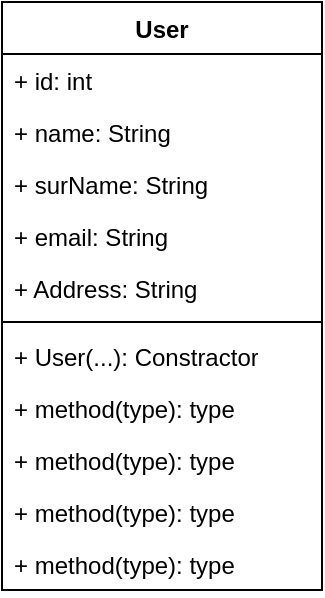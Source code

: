 <mxfile version="22.0.2" type="device">
  <diagram id="C5RBs43oDa-KdzZeNtuy" name="Page-1">
    <mxGraphModel dx="1439" dy="714" grid="1" gridSize="10" guides="1" tooltips="1" connect="1" arrows="1" fold="1" page="1" pageScale="1" pageWidth="827" pageHeight="1169" math="0" shadow="0">
      <root>
        <mxCell id="WIyWlLk6GJQsqaUBKTNV-0" />
        <mxCell id="WIyWlLk6GJQsqaUBKTNV-1" parent="WIyWlLk6GJQsqaUBKTNV-0" />
        <mxCell id="S8c-AaU2T1wN9N6iw02K-0" value="User" style="swimlane;fontStyle=1;align=center;verticalAlign=top;childLayout=stackLayout;horizontal=1;startSize=26;horizontalStack=0;resizeParent=1;resizeParentMax=0;resizeLast=0;collapsible=1;marginBottom=0;whiteSpace=wrap;html=1;" vertex="1" parent="WIyWlLk6GJQsqaUBKTNV-1">
          <mxGeometry x="640" y="40" width="160" height="294" as="geometry" />
        </mxCell>
        <mxCell id="S8c-AaU2T1wN9N6iw02K-1" value="+ id: int" style="text;strokeColor=none;fillColor=none;align=left;verticalAlign=top;spacingLeft=4;spacingRight=4;overflow=hidden;rotatable=0;points=[[0,0.5],[1,0.5]];portConstraint=eastwest;whiteSpace=wrap;html=1;" vertex="1" parent="S8c-AaU2T1wN9N6iw02K-0">
          <mxGeometry y="26" width="160" height="26" as="geometry" />
        </mxCell>
        <mxCell id="S8c-AaU2T1wN9N6iw02K-4" value="+ name: String" style="text;strokeColor=none;fillColor=none;align=left;verticalAlign=top;spacingLeft=4;spacingRight=4;overflow=hidden;rotatable=0;points=[[0,0.5],[1,0.5]];portConstraint=eastwest;whiteSpace=wrap;html=1;" vertex="1" parent="S8c-AaU2T1wN9N6iw02K-0">
          <mxGeometry y="52" width="160" height="26" as="geometry" />
        </mxCell>
        <mxCell id="S8c-AaU2T1wN9N6iw02K-5" value="+ surName: String" style="text;strokeColor=none;fillColor=none;align=left;verticalAlign=top;spacingLeft=4;spacingRight=4;overflow=hidden;rotatable=0;points=[[0,0.5],[1,0.5]];portConstraint=eastwest;whiteSpace=wrap;html=1;" vertex="1" parent="S8c-AaU2T1wN9N6iw02K-0">
          <mxGeometry y="78" width="160" height="26" as="geometry" />
        </mxCell>
        <mxCell id="S8c-AaU2T1wN9N6iw02K-6" value="+ email: String" style="text;strokeColor=none;fillColor=none;align=left;verticalAlign=top;spacingLeft=4;spacingRight=4;overflow=hidden;rotatable=0;points=[[0,0.5],[1,0.5]];portConstraint=eastwest;whiteSpace=wrap;html=1;" vertex="1" parent="S8c-AaU2T1wN9N6iw02K-0">
          <mxGeometry y="104" width="160" height="26" as="geometry" />
        </mxCell>
        <mxCell id="S8c-AaU2T1wN9N6iw02K-7" value="+ Address: String" style="text;strokeColor=none;fillColor=none;align=left;verticalAlign=top;spacingLeft=4;spacingRight=4;overflow=hidden;rotatable=0;points=[[0,0.5],[1,0.5]];portConstraint=eastwest;whiteSpace=wrap;html=1;" vertex="1" parent="S8c-AaU2T1wN9N6iw02K-0">
          <mxGeometry y="130" width="160" height="26" as="geometry" />
        </mxCell>
        <mxCell id="S8c-AaU2T1wN9N6iw02K-2" value="" style="line;strokeWidth=1;fillColor=none;align=left;verticalAlign=middle;spacingTop=-1;spacingLeft=3;spacingRight=3;rotatable=0;labelPosition=right;points=[];portConstraint=eastwest;strokeColor=inherit;" vertex="1" parent="S8c-AaU2T1wN9N6iw02K-0">
          <mxGeometry y="156" width="160" height="8" as="geometry" />
        </mxCell>
        <mxCell id="S8c-AaU2T1wN9N6iw02K-3" value="+ User(...): Constractor" style="text;strokeColor=none;fillColor=none;align=left;verticalAlign=top;spacingLeft=4;spacingRight=4;overflow=hidden;rotatable=0;points=[[0,0.5],[1,0.5]];portConstraint=eastwest;whiteSpace=wrap;html=1;" vertex="1" parent="S8c-AaU2T1wN9N6iw02K-0">
          <mxGeometry y="164" width="160" height="26" as="geometry" />
        </mxCell>
        <mxCell id="S8c-AaU2T1wN9N6iw02K-9" value="+ method(type): type" style="text;strokeColor=none;fillColor=none;align=left;verticalAlign=top;spacingLeft=4;spacingRight=4;overflow=hidden;rotatable=0;points=[[0,0.5],[1,0.5]];portConstraint=eastwest;whiteSpace=wrap;html=1;" vertex="1" parent="S8c-AaU2T1wN9N6iw02K-0">
          <mxGeometry y="190" width="160" height="26" as="geometry" />
        </mxCell>
        <mxCell id="S8c-AaU2T1wN9N6iw02K-11" value="+ method(type): type" style="text;strokeColor=none;fillColor=none;align=left;verticalAlign=top;spacingLeft=4;spacingRight=4;overflow=hidden;rotatable=0;points=[[0,0.5],[1,0.5]];portConstraint=eastwest;whiteSpace=wrap;html=1;" vertex="1" parent="S8c-AaU2T1wN9N6iw02K-0">
          <mxGeometry y="216" width="160" height="26" as="geometry" />
        </mxCell>
        <mxCell id="S8c-AaU2T1wN9N6iw02K-10" value="+ method(type): type" style="text;strokeColor=none;fillColor=none;align=left;verticalAlign=top;spacingLeft=4;spacingRight=4;overflow=hidden;rotatable=0;points=[[0,0.5],[1,0.5]];portConstraint=eastwest;whiteSpace=wrap;html=1;" vertex="1" parent="S8c-AaU2T1wN9N6iw02K-0">
          <mxGeometry y="242" width="160" height="26" as="geometry" />
        </mxCell>
        <mxCell id="S8c-AaU2T1wN9N6iw02K-8" value="+ method(type): type" style="text;strokeColor=none;fillColor=none;align=left;verticalAlign=top;spacingLeft=4;spacingRight=4;overflow=hidden;rotatable=0;points=[[0,0.5],[1,0.5]];portConstraint=eastwest;whiteSpace=wrap;html=1;" vertex="1" parent="S8c-AaU2T1wN9N6iw02K-0">
          <mxGeometry y="268" width="160" height="26" as="geometry" />
        </mxCell>
      </root>
    </mxGraphModel>
  </diagram>
</mxfile>
